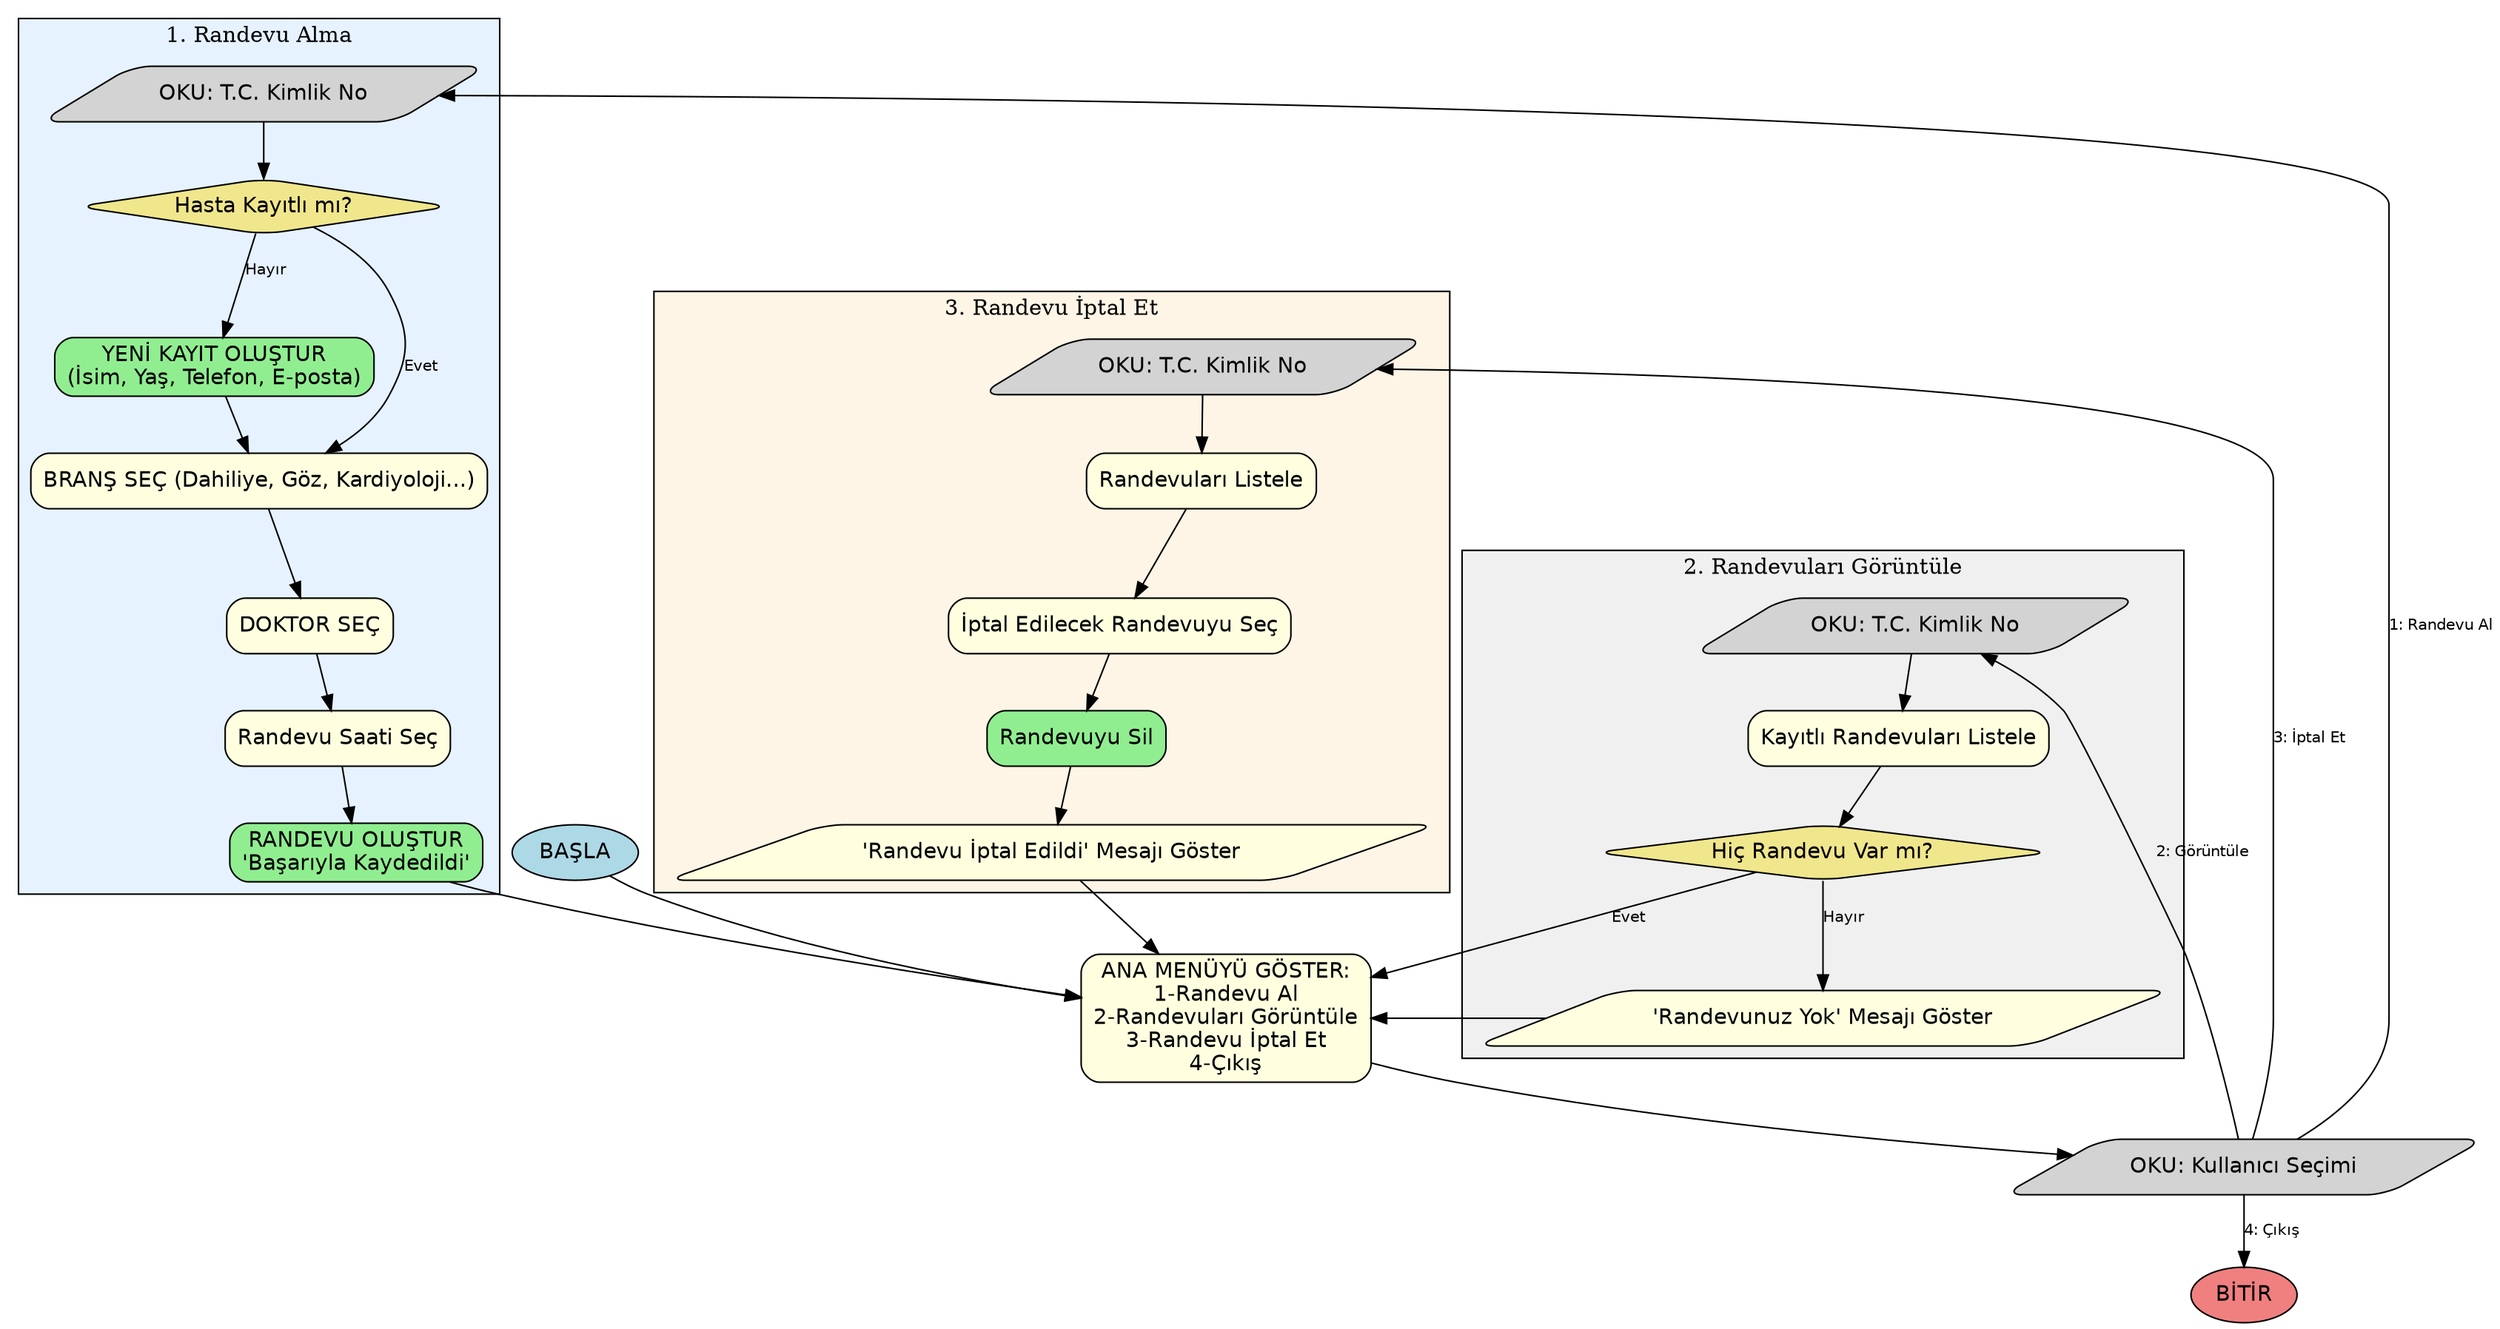 digraph HASTANE_RANDEVU_SISTEMI {
    rankdir=TB;
    node [shape=box, style="rounded,filled", fontname="Helvetica"];
    edge [fontname="Helvetica", fontsize=10];
    bgcolor="white";

    // --- ANA DÜĞÜMLER ---
    Start [label="BAŞLA", shape=ellipse, fillcolor=lightblue];
    End [label="BİTİR", shape=ellipse, fillcolor=lightcoral];
    Menu [label="ANA MENÜYÜ GÖSTER:\n1-Randevu Al\n2-Randevuları Görüntüle\n3-Randevu İptal Et\n4-Çıkış", fillcolor=lightyellow];
    Secim [label="OKU: Kullanıcı Seçimi", shape=parallelogram];
    
    // --- RANDEVU ALME BÖLÜMÜ ---
    subgraph cluster_randevu_al {
        label="1. Randevu Alma";
        bgcolor="#e6f2ff";

        TcSor [label="OKU: T.C. Kimlik No", shape=parallelogram];
        KayitKontrol [label="Hasta Kayıtlı mı?", shape=diamond, fillcolor=khaki];
        YeniKayit [label="YENİ KAYIT OLUŞTUR\n(İsim, Yaş, Telefon, E-posta)", fillcolor=lightgreen];
        BranşSec [label="BRANŞ SEÇ (Dahiliye, Göz, Kardiyoloji...)", fillcolor=lightyellow];
        DoktorSec [label="DOKTOR SEÇ", fillcolor=lightyellow];
        SaatSec [label="Randevu Saati Seç", fillcolor=lightyellow];
        Onay [label="RANDEVU OLUŞTUR\n'Başarıyla Kaydedildi'", fillcolor=lightgreen];
    }

    // --- RANDEVU GÖRÜNTÜLEME BÖLÜMÜ ---
    subgraph cluster_randevu_gor {
        label="2. Randevuları Görüntüle";
        bgcolor="#f0f0f0";

        TcSorGor [label="OKU: T.C. Kimlik No", shape=parallelogram];
        Listele [label="Kayıtlı Randevuları Listele", fillcolor=lightyellow];
        BosKontrol [label="Hiç Randevu Var mı?", shape=diamond, fillcolor=khaki];
        BosMesaj [label="'Randevunuz Yok' Mesajı Göster", shape=parallelogram, fillcolor=lightyellow];
    }

    // --- RANDEVU İPTAL BÖLÜMÜ ---
    subgraph cluster_randevu_iptal {
        label="3. Randevu İptal Et";
        bgcolor="#fff5e6";

        TcSorIptal [label="OKU: T.C. Kimlik No", shape=parallelogram];
        ListeleIptal [label="Randevuları Listele", fillcolor=lightyellow];
        SecIptal [label="İptal Edilecek Randevuyu Seç", fillcolor=lightyellow];
        Sil [label="Randevuyu Sil", fillcolor=lightgreen];
        MesajIptal [label="'Randevu İptal Edildi' Mesajı Göster", shape=parallelogram, fillcolor=lightyellow];
    }

    // --- ANA AKIŞ ---
    Start -> Menu -> Secim;
    
    // Menü bağlantıları
    Secim -> TcSor [label="1: Randevu Al"];
    Secim -> TcSorGor [label="2: Görüntüle"];
    Secim -> TcSorIptal [label="3: İptal Et"];
    Secim -> End [label="4: Çıkış"];

    // --- Randevu Alma Akışı ---
    TcSor -> KayitKontrol;
    KayitKontrol -> YeniKayit [label="Hayır"];
    KayitKontrol -> BranşSec [label="Evet"];
    YeniKayit -> BranşSec;
    BranşSec -> DoktorSec -> SaatSec -> Onay -> Menu;

    // --- Görüntüleme Akışı ---
    TcSorGor -> Listele -> BosKontrol;
    BosKontrol -> BosMesaj [label="Hayır"];
    BosKontrol -> Menu [label="Evet"];
    BosMesaj -> Menu;

    // --- İptal Akışı ---
    TcSorIptal -> ListeleIptal -> SecIptal -> Sil -> MesajIptal -> Menu;

    // --- ÇIKIŞ ---
    End [shape=ellipse, fillcolor=lightcoral];
}
